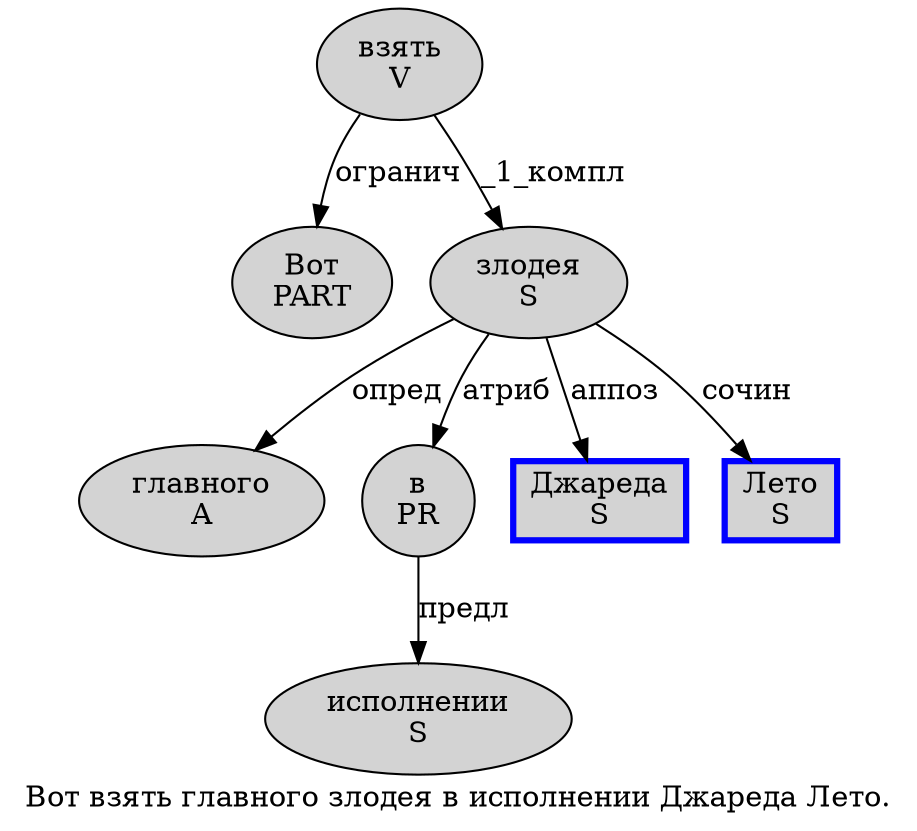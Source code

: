 digraph SENTENCE_2748 {
	graph [label="Вот взять главного злодея в исполнении Джареда Лето."]
	node [style=filled]
		0 [label="Вот
PART" color="" fillcolor=lightgray penwidth=1 shape=ellipse]
		1 [label="взять
V" color="" fillcolor=lightgray penwidth=1 shape=ellipse]
		2 [label="главного
A" color="" fillcolor=lightgray penwidth=1 shape=ellipse]
		3 [label="злодея
S" color="" fillcolor=lightgray penwidth=1 shape=ellipse]
		4 [label="в
PR" color="" fillcolor=lightgray penwidth=1 shape=ellipse]
		5 [label="исполнении
S" color="" fillcolor=lightgray penwidth=1 shape=ellipse]
		6 [label="Джареда
S" color=blue fillcolor=lightgray penwidth=3 shape=box]
		7 [label="Лето
S" color=blue fillcolor=lightgray penwidth=3 shape=box]
			3 -> 2 [label="опред"]
			3 -> 4 [label="атриб"]
			3 -> 6 [label="аппоз"]
			3 -> 7 [label="сочин"]
			1 -> 0 [label="огранич"]
			1 -> 3 [label="_1_компл"]
			4 -> 5 [label="предл"]
}